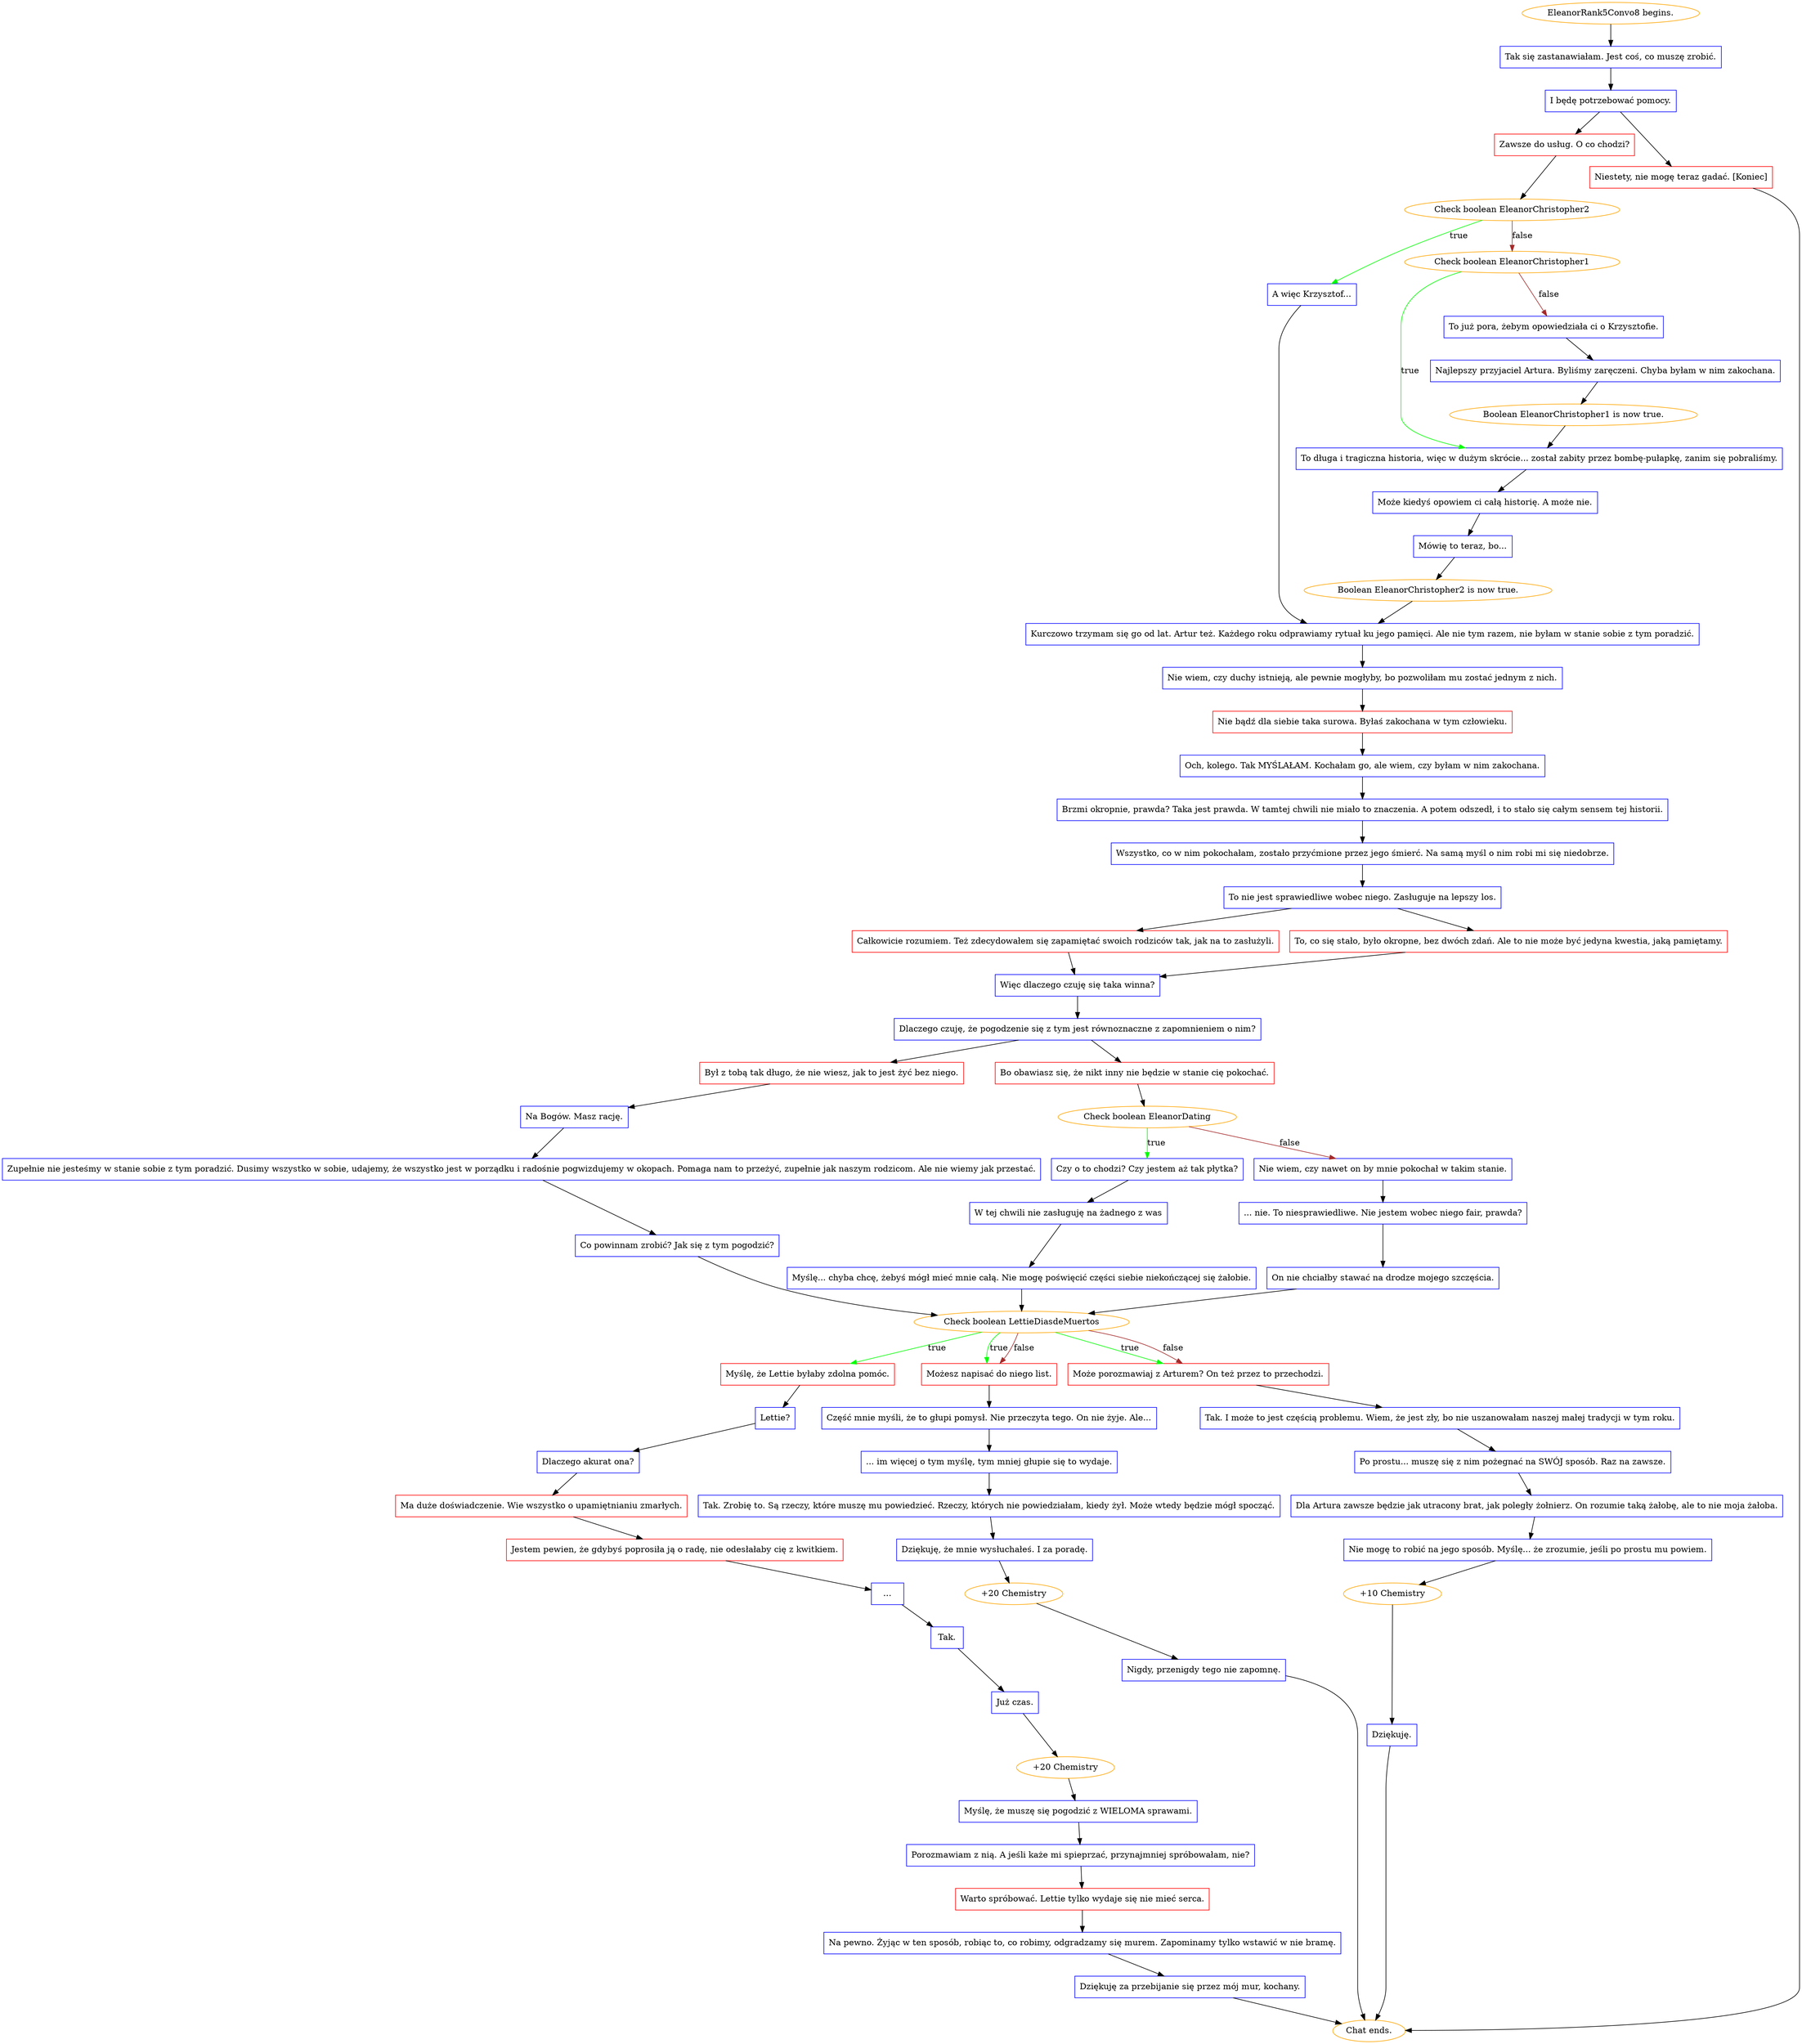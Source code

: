 digraph {
	"EleanorRank5Convo8 begins." [color=orange];
		"EleanorRank5Convo8 begins." -> j404072407;
	j404072407 [label="Tak się zastanawiałam. Jest coś, co muszę zrobić.",shape=box,color=blue];
		j404072407 -> j3601490060;
	j3601490060 [label="I będę potrzebować pomocy.",shape=box,color=blue];
		j3601490060 -> j3222150478;
		j3601490060 -> j3745594911;
	j3222150478 [label="Zawsze do usług. O co chodzi?",shape=box,color=red];
		j3222150478 -> j2445443260;
	j3745594911 [label="Niestety, nie mogę teraz gadać. [Koniec]",shape=box,color=red];
		j3745594911 -> "Chat ends.";
	j2445443260 [label="Check boolean EleanorChristopher2",color=orange];
		j2445443260 -> j637586497 [label=true,color=green];
		j2445443260 -> j167143005 [label=false,color=brown];
	"Chat ends." [color=orange];
	j637586497 [label="A więc Krzysztof...",shape=box,color=blue];
		j637586497 -> j2168199078;
	j167143005 [label="Check boolean EleanorChristopher1",color=orange];
		j167143005 -> j3014206121 [label=true,color=green];
		j167143005 -> j3536620621 [label=false,color=brown];
	j2168199078 [label="Kurczowo trzymam się go od lat. Artur też. Każdego roku odprawiamy rytuał ku jego pamięci. Ale nie tym razem, nie byłam w stanie sobie z tym poradzić.",shape=box,color=blue];
		j2168199078 -> j829938452;
	j3014206121 [label="To długa i tragiczna historia, więc w dużym skrócie... został zabity przez bombę-pułapkę, zanim się pobraliśmy.",shape=box,color=blue];
		j3014206121 -> j3362665957;
	j3536620621 [label="To już pora, żebym opowiedziała ci o Krzysztofie.",shape=box,color=blue];
		j3536620621 -> j1549338235;
	j829938452 [label="Nie wiem, czy duchy istnieją, ale pewnie mogłyby, bo pozwoliłam mu zostać jednym z nich.",shape=box,color=blue];
		j829938452 -> j2984386869;
	j3362665957 [label="Może kiedyś opowiem ci całą historię. A może nie.",shape=box,color=blue];
		j3362665957 -> j1294190432;
	j1549338235 [label="Najlepszy przyjaciel Artura. Byliśmy zaręczeni. Chyba byłam w nim zakochana.",shape=box,color=blue];
		j1549338235 -> j2088092936;
	j2984386869 [label="Nie bądź dla siebie taka surowa. Byłaś zakochana w tym człowieku.",shape=box,color=red];
		j2984386869 -> j2910987256;
	j1294190432 [label="Mówię to teraz, bo...",shape=box,color=blue];
		j1294190432 -> j1066345567;
	j2088092936 [label="Boolean EleanorChristopher1 is now true.",color=orange];
		j2088092936 -> j3014206121;
	j2910987256 [label="Och, kolego. Tak MYŚLAŁAM. Kochałam go, ale wiem, czy byłam w nim zakochana.",shape=box,color=blue];
		j2910987256 -> j1591031332;
	j1066345567 [label="Boolean EleanorChristopher2 is now true.",color=orange];
		j1066345567 -> j2168199078;
	j1591031332 [label="Brzmi okropnie, prawda? Taka jest prawda. W tamtej chwili nie miało to znaczenia. A potem odszedł, i to stało się całym sensem tej historii.",shape=box,color=blue];
		j1591031332 -> j1227923433;
	j1227923433 [label="Wszystko, co w nim pokochałam, zostało przyćmione przez jego śmierć. Na samą myśl o nim robi mi się niedobrze.",shape=box,color=blue];
		j1227923433 -> j2500843516;
	j2500843516 [label="To nie jest sprawiedliwe wobec niego. Zasługuje na lepszy los.",shape=box,color=blue];
		j2500843516 -> j3200533241;
		j2500843516 -> j2819529078;
	j3200533241 [label="Całkowicie rozumiem. Też zdecydowałem się zapamiętać swoich rodziców tak, jak na to zasłużyli.",shape=box,color=red];
		j3200533241 -> j1808482802;
	j2819529078 [label="To, co się stało, było okropne, bez dwóch zdań. Ale to nie może być jedyna kwestia, jaką pamiętamy.",shape=box,color=red];
		j2819529078 -> j1808482802;
	j1808482802 [label="Więc dlaczego czuję się taka winna?",shape=box,color=blue];
		j1808482802 -> j250421574;
	j250421574 [label="Dlaczego czuję, że pogodzenie się z tym jest równoznaczne z zapomnieniem o nim?",shape=box,color=blue];
		j250421574 -> j3609209013;
		j250421574 -> j1764752530;
	j3609209013 [label="Był z tobą tak długo, że nie wiesz, jak to jest żyć bez niego.",shape=box,color=red];
		j3609209013 -> j33895720;
	j1764752530 [label="Bo obawiasz się, że nikt inny nie będzie w stanie cię pokochać.",shape=box,color=red];
		j1764752530 -> j2999255483;
	j33895720 [label="Na Bogów. Masz rację.",shape=box,color=blue];
		j33895720 -> j4228723160;
	j2999255483 [label="Check boolean EleanorDating",color=orange];
		j2999255483 -> j574041360 [label=true,color=green];
		j2999255483 -> j2655488703 [label=false,color=brown];
	j4228723160 [label="Zupełnie nie jesteśmy w stanie sobie z tym poradzić. Dusimy wszystko w sobie, udajemy, że wszystko jest w porządku i radośnie pogwizdujemy w okopach. Pomaga nam to przeżyć, zupełnie jak naszym rodzicom. Ale nie wiemy jak przestać.",shape=box,color=blue];
		j4228723160 -> j3642640223;
	j574041360 [label="Czy o to chodzi? Czy jestem aż tak płytka?",shape=box,color=blue];
		j574041360 -> j4002818767;
	j2655488703 [label="Nie wiem, czy nawet on by mnie pokochał w takim stanie.",shape=box,color=blue];
		j2655488703 -> j227911346;
	j3642640223 [label="Co powinnam zrobić? Jak się z tym pogodzić?",shape=box,color=blue];
		j3642640223 -> j3258575278;
	j4002818767 [label="W tej chwili nie zasługuję na żadnego z was",shape=box,color=blue];
		j4002818767 -> j3744734626;
	j227911346 [label="... nie. To niesprawiedliwe. Nie jestem wobec niego fair, prawda?",shape=box,color=blue];
		j227911346 -> j1907229226;
	j3258575278 [label="Check boolean LettieDiasdeMuertos",color=orange];
		j3258575278 -> j3807739149 [label=true,color=green];
		j3258575278 -> j225637298 [label=true,color=green];
		j3258575278 -> j1410023593 [label=true,color=green];
		j3258575278 -> j225637298 [label=false,color=brown];
		j3258575278 -> j1410023593 [label=false,color=brown];
	j3744734626 [label="Myślę... chyba chcę, żebyś mógł mieć mnie całą. Nie mogę poświęcić części siebie niekończącej się żałobie.",shape=box,color=blue];
		j3744734626 -> j3258575278;
	j1907229226 [label="On nie chciałby stawać na drodze mojego szczęścia.",shape=box,color=blue];
		j1907229226 -> j3258575278;
	j3807739149 [label="Myślę, że Lettie byłaby zdolna pomóc.",shape=box,color=red];
		j3807739149 -> j3691644368;
	j225637298 [label="Możesz napisać do niego list.",shape=box,color=red];
		j225637298 -> j3335511850;
	j1410023593 [label="Może porozmawiaj z Arturem? On też przez to przechodzi.",shape=box,color=red];
		j1410023593 -> j3156681779;
	j3691644368 [label="Lettie?",shape=box,color=blue];
		j3691644368 -> j2491898345;
	j3335511850 [label="Część mnie myśli, że to głupi pomysł. Nie przeczyta tego. On nie żyje. Ale...",shape=box,color=blue];
		j3335511850 -> j1245239685;
	j3156681779 [label="Tak. I może to jest częścią problemu. Wiem, że jest zły, bo nie uszanowałam naszej małej tradycji w tym roku.",shape=box,color=blue];
		j3156681779 -> j3231102413;
	j2491898345 [label="Dlaczego akurat ona?",shape=box,color=blue];
		j2491898345 -> j4267975501;
	j1245239685 [label="... im więcej o tym myślę, tym mniej głupie się to wydaje.",shape=box,color=blue];
		j1245239685 -> j3858254995;
	j3231102413 [label="Po prostu... muszę się z nim pożegnać na SWÓJ sposób. Raz na zawsze.",shape=box,color=blue];
		j3231102413 -> j1280578703;
	j4267975501 [label="Ma duże doświadczenie. Wie wszystko o upamiętnianiu zmarłych.",shape=box,color=red];
		j4267975501 -> j3213770481;
	j3858254995 [label="Tak. Zrobię to. Są rzeczy, które muszę mu powiedzieć. Rzeczy, których nie powiedziałam, kiedy żył. Może wtedy będzie mógł spocząć.",shape=box,color=blue];
		j3858254995 -> j3548895036;
	j1280578703 [label="Dla Artura zawsze będzie jak utracony brat, jak poległy żołnierz. On rozumie taką żałobę, ale to nie moja żałoba.",shape=box,color=blue];
		j1280578703 -> j3427605238;
	j3213770481 [label="Jestem pewien, że gdybyś poprosiła ją o radę, nie odesłałaby cię z kwitkiem.",shape=box,color=red];
		j3213770481 -> j1149839230;
	j3548895036 [label="Dziękuję, że mnie wysłuchałeś. I za poradę.",shape=box,color=blue];
		j3548895036 -> j3691736780;
	j3427605238 [label="Nie mogę to robić na jego sposób. Myślę... że zrozumie, jeśli po prostu mu powiem.",shape=box,color=blue];
		j3427605238 -> j4026441250;
	j1149839230 [label="…",shape=box,color=blue];
		j1149839230 -> j2801410525;
	j3691736780 [label="+20 Chemistry",color=orange];
		j3691736780 -> j3578117059;
	j4026441250 [label="+10 Chemistry",color=orange];
		j4026441250 -> j3808181304;
	j2801410525 [label="Tak.",shape=box,color=blue];
		j2801410525 -> j2341257899;
	j3578117059 [label="Nigdy, przenigdy tego nie zapomnę.",shape=box,color=blue];
		j3578117059 -> "Chat ends.";
	j3808181304 [label="Dziękuję.",shape=box,color=blue];
		j3808181304 -> "Chat ends.";
	j2341257899 [label="Już czas.",shape=box,color=blue];
		j2341257899 -> j3781365212;
	j3781365212 [label="+20 Chemistry",color=orange];
		j3781365212 -> j2072307363;
	j2072307363 [label="Myślę, że muszę się pogodzić z WIELOMA sprawami.",shape=box,color=blue];
		j2072307363 -> j3974590596;
	j3974590596 [label="Porozmawiam z nią. A jeśli każe mi spieprzać, przynajmniej spróbowałam, nie?",shape=box,color=blue];
		j3974590596 -> j3668694677;
	j3668694677 [label="Warto spróbować. Lettie tylko wydaje się nie mieć serca.",shape=box,color=red];
		j3668694677 -> j3083797254;
	j3083797254 [label="Na pewno. Żyjąc w ten sposób, robiąc to, co robimy, odgradzamy się murem. Zapominamy tylko wstawić w nie bramę.",shape=box,color=blue];
		j3083797254 -> j1278185031;
	j1278185031 [label="Dziękuję za przebijanie się przez mój mur, kochany.",shape=box,color=blue];
		j1278185031 -> "Chat ends.";
}